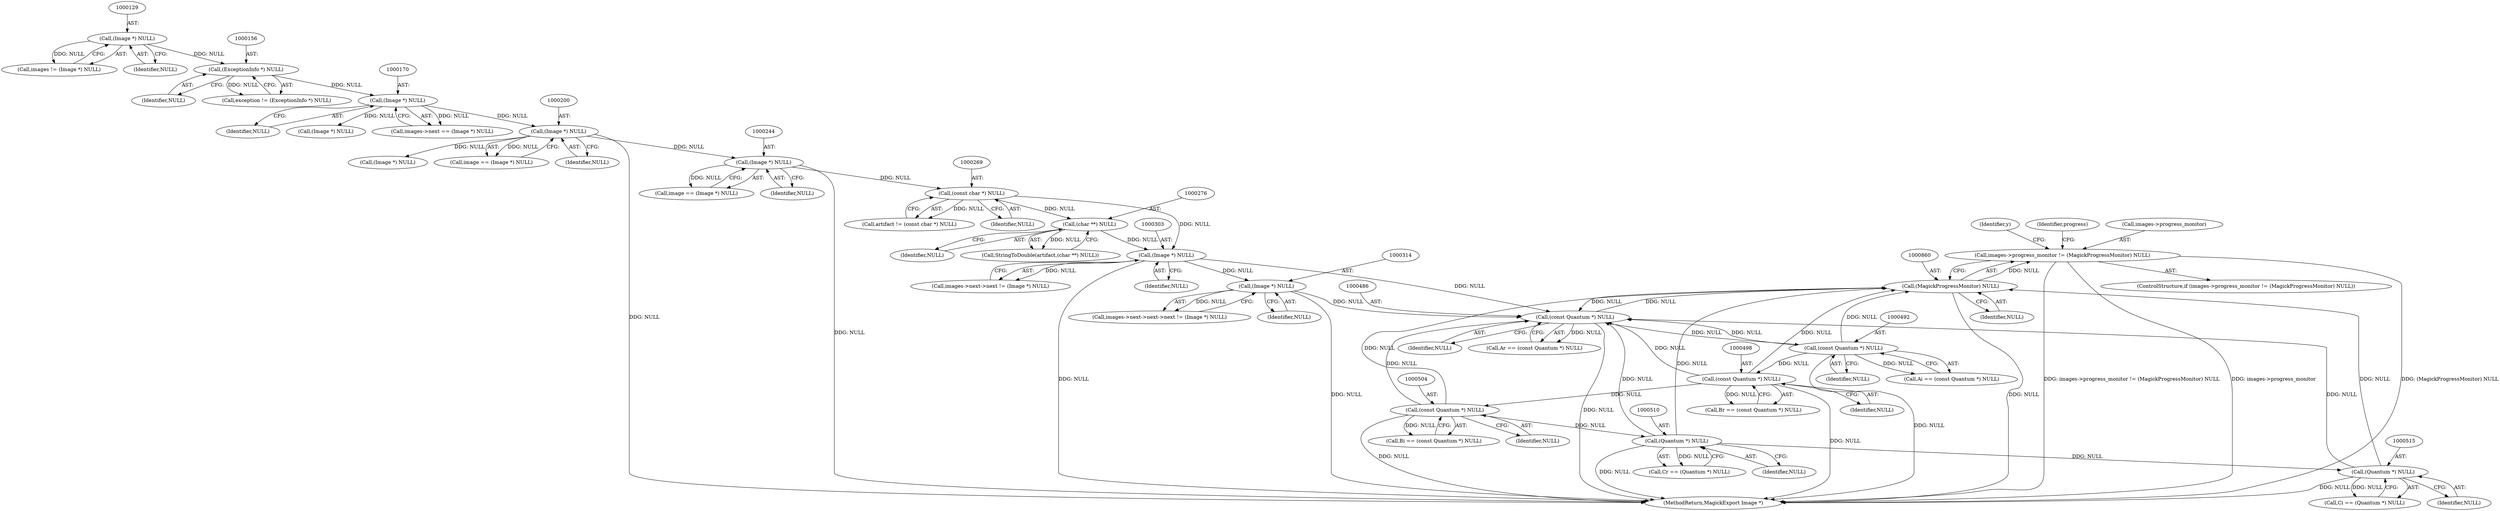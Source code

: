 digraph "0_ImageMagick6_61135001a625364e29bdce83832f043eebde7b5a@pointer" {
"1000855" [label="(Call,images->progress_monitor != (MagickProgressMonitor) NULL)"];
"1000859" [label="(Call,(MagickProgressMonitor) NULL)"];
"1000509" [label="(Call,(Quantum *) NULL)"];
"1000503" [label="(Call,(const Quantum *) NULL)"];
"1000497" [label="(Call,(const Quantum *) NULL)"];
"1000491" [label="(Call,(const Quantum *) NULL)"];
"1000485" [label="(Call,(const Quantum *) NULL)"];
"1000313" [label="(Call,(Image *) NULL)"];
"1000302" [label="(Call,(Image *) NULL)"];
"1000275" [label="(Call,(char **) NULL)"];
"1000268" [label="(Call,(const char *) NULL)"];
"1000243" [label="(Call,(Image *) NULL)"];
"1000199" [label="(Call,(Image *) NULL)"];
"1000169" [label="(Call,(Image *) NULL)"];
"1000155" [label="(Call,(ExceptionInfo *) NULL)"];
"1000128" [label="(Call,(Image *) NULL)"];
"1000514" [label="(Call,(Quantum *) NULL)"];
"1000493" [label="(Identifier,NULL)"];
"1000241" [label="(Call,image == (Image *) NULL)"];
"1000275" [label="(Call,(char **) NULL)"];
"1000491" [label="(Call,(const Quantum *) NULL)"];
"1000128" [label="(Call,(Image *) NULL)"];
"1000856" [label="(Call,images->progress_monitor)"];
"1000499" [label="(Identifier,NULL)"];
"1000277" [label="(Identifier,NULL)"];
"1000507" [label="(Call,Cr == (Quantum *) NULL)"];
"1000313" [label="(Call,(Image *) NULL)"];
"1000389" [label="(Identifier,y)"];
"1000509" [label="(Call,(Quantum *) NULL)"];
"1000859" [label="(Call,(MagickProgressMonitor) NULL)"];
"1000861" [label="(Identifier,NULL)"];
"1000296" [label="(Call,images->next->next != (Image *) NULL)"];
"1000203" [label="(Call,(Image *) NULL)"];
"1000155" [label="(Call,(ExceptionInfo *) NULL)"];
"1000514" [label="(Call,(Quantum *) NULL)"];
"1000503" [label="(Call,(const Quantum *) NULL)"];
"1000505" [label="(Identifier,NULL)"];
"1000489" [label="(Call,Ai == (const Quantum *) NULL)"];
"1000315" [label="(Identifier,NULL)"];
"1000266" [label="(Call,artifact != (const char *) NULL)"];
"1000485" [label="(Call,(const Quantum *) NULL)"];
"1000854" [label="(ControlStructure,if (images->progress_monitor != (MagickProgressMonitor) NULL))"];
"1000171" [label="(Identifier,NULL)"];
"1000157" [label="(Identifier,NULL)"];
"1000197" [label="(Call,image == (Image *) NULL)"];
"1000126" [label="(Call,images != (Image *) NULL)"];
"1000130" [label="(Identifier,NULL)"];
"1000201" [label="(Identifier,NULL)"];
"1000501" [label="(Call,Bi == (const Quantum *) NULL)"];
"1000302" [label="(Call,(Image *) NULL)"];
"1000487" [label="(Identifier,NULL)"];
"1000273" [label="(Call,StringToDouble(artifact,(char **) NULL))"];
"1000245" [label="(Identifier,NULL)"];
"1000855" [label="(Call,images->progress_monitor != (MagickProgressMonitor) NULL)"];
"1000483" [label="(Call,Ar == (const Quantum *) NULL)"];
"1000516" [label="(Identifier,NULL)"];
"1000497" [label="(Call,(const Quantum *) NULL)"];
"1000153" [label="(Call,exception != (ExceptionInfo *) NULL)"];
"1000243" [label="(Call,(Image *) NULL)"];
"1000916" [label="(MethodReturn,MagickExport Image *)"];
"1000511" [label="(Identifier,NULL)"];
"1000304" [label="(Identifier,NULL)"];
"1000268" [label="(Call,(const char *) NULL)"];
"1000495" [label="(Call,Br == (const Quantum *) NULL)"];
"1000305" [label="(Call,images->next->next->next != (Image *) NULL)"];
"1000865" [label="(Identifier,progress)"];
"1000270" [label="(Identifier,NULL)"];
"1000185" [label="(Call,(Image *) NULL)"];
"1000512" [label="(Call,Ci == (Quantum *) NULL)"];
"1000199" [label="(Call,(Image *) NULL)"];
"1000165" [label="(Call,images->next == (Image *) NULL)"];
"1000169" [label="(Call,(Image *) NULL)"];
"1000855" -> "1000854"  [label="AST: "];
"1000855" -> "1000859"  [label="CFG: "];
"1000856" -> "1000855"  [label="AST: "];
"1000859" -> "1000855"  [label="AST: "];
"1000865" -> "1000855"  [label="CFG: "];
"1000389" -> "1000855"  [label="CFG: "];
"1000855" -> "1000916"  [label="DDG: (MagickProgressMonitor) NULL"];
"1000855" -> "1000916"  [label="DDG: images->progress_monitor != (MagickProgressMonitor) NULL"];
"1000855" -> "1000916"  [label="DDG: images->progress_monitor"];
"1000859" -> "1000855"  [label="DDG: NULL"];
"1000859" -> "1000861"  [label="CFG: "];
"1000860" -> "1000859"  [label="AST: "];
"1000861" -> "1000859"  [label="AST: "];
"1000859" -> "1000916"  [label="DDG: NULL"];
"1000859" -> "1000485"  [label="DDG: NULL"];
"1000509" -> "1000859"  [label="DDG: NULL"];
"1000491" -> "1000859"  [label="DDG: NULL"];
"1000514" -> "1000859"  [label="DDG: NULL"];
"1000497" -> "1000859"  [label="DDG: NULL"];
"1000503" -> "1000859"  [label="DDG: NULL"];
"1000485" -> "1000859"  [label="DDG: NULL"];
"1000509" -> "1000507"  [label="AST: "];
"1000509" -> "1000511"  [label="CFG: "];
"1000510" -> "1000509"  [label="AST: "];
"1000511" -> "1000509"  [label="AST: "];
"1000507" -> "1000509"  [label="CFG: "];
"1000509" -> "1000916"  [label="DDG: NULL"];
"1000509" -> "1000485"  [label="DDG: NULL"];
"1000509" -> "1000507"  [label="DDG: NULL"];
"1000503" -> "1000509"  [label="DDG: NULL"];
"1000509" -> "1000514"  [label="DDG: NULL"];
"1000503" -> "1000501"  [label="AST: "];
"1000503" -> "1000505"  [label="CFG: "];
"1000504" -> "1000503"  [label="AST: "];
"1000505" -> "1000503"  [label="AST: "];
"1000501" -> "1000503"  [label="CFG: "];
"1000503" -> "1000916"  [label="DDG: NULL"];
"1000503" -> "1000485"  [label="DDG: NULL"];
"1000503" -> "1000501"  [label="DDG: NULL"];
"1000497" -> "1000503"  [label="DDG: NULL"];
"1000497" -> "1000495"  [label="AST: "];
"1000497" -> "1000499"  [label="CFG: "];
"1000498" -> "1000497"  [label="AST: "];
"1000499" -> "1000497"  [label="AST: "];
"1000495" -> "1000497"  [label="CFG: "];
"1000497" -> "1000916"  [label="DDG: NULL"];
"1000497" -> "1000485"  [label="DDG: NULL"];
"1000497" -> "1000495"  [label="DDG: NULL"];
"1000491" -> "1000497"  [label="DDG: NULL"];
"1000491" -> "1000489"  [label="AST: "];
"1000491" -> "1000493"  [label="CFG: "];
"1000492" -> "1000491"  [label="AST: "];
"1000493" -> "1000491"  [label="AST: "];
"1000489" -> "1000491"  [label="CFG: "];
"1000491" -> "1000916"  [label="DDG: NULL"];
"1000491" -> "1000485"  [label="DDG: NULL"];
"1000491" -> "1000489"  [label="DDG: NULL"];
"1000485" -> "1000491"  [label="DDG: NULL"];
"1000485" -> "1000483"  [label="AST: "];
"1000485" -> "1000487"  [label="CFG: "];
"1000486" -> "1000485"  [label="AST: "];
"1000487" -> "1000485"  [label="AST: "];
"1000483" -> "1000485"  [label="CFG: "];
"1000485" -> "1000916"  [label="DDG: NULL"];
"1000485" -> "1000483"  [label="DDG: NULL"];
"1000313" -> "1000485"  [label="DDG: NULL"];
"1000302" -> "1000485"  [label="DDG: NULL"];
"1000514" -> "1000485"  [label="DDG: NULL"];
"1000313" -> "1000305"  [label="AST: "];
"1000313" -> "1000315"  [label="CFG: "];
"1000314" -> "1000313"  [label="AST: "];
"1000315" -> "1000313"  [label="AST: "];
"1000305" -> "1000313"  [label="CFG: "];
"1000313" -> "1000916"  [label="DDG: NULL"];
"1000313" -> "1000305"  [label="DDG: NULL"];
"1000302" -> "1000313"  [label="DDG: NULL"];
"1000302" -> "1000296"  [label="AST: "];
"1000302" -> "1000304"  [label="CFG: "];
"1000303" -> "1000302"  [label="AST: "];
"1000304" -> "1000302"  [label="AST: "];
"1000296" -> "1000302"  [label="CFG: "];
"1000302" -> "1000916"  [label="DDG: NULL"];
"1000302" -> "1000296"  [label="DDG: NULL"];
"1000275" -> "1000302"  [label="DDG: NULL"];
"1000268" -> "1000302"  [label="DDG: NULL"];
"1000275" -> "1000273"  [label="AST: "];
"1000275" -> "1000277"  [label="CFG: "];
"1000276" -> "1000275"  [label="AST: "];
"1000277" -> "1000275"  [label="AST: "];
"1000273" -> "1000275"  [label="CFG: "];
"1000275" -> "1000273"  [label="DDG: NULL"];
"1000268" -> "1000275"  [label="DDG: NULL"];
"1000268" -> "1000266"  [label="AST: "];
"1000268" -> "1000270"  [label="CFG: "];
"1000269" -> "1000268"  [label="AST: "];
"1000270" -> "1000268"  [label="AST: "];
"1000266" -> "1000268"  [label="CFG: "];
"1000268" -> "1000266"  [label="DDG: NULL"];
"1000243" -> "1000268"  [label="DDG: NULL"];
"1000243" -> "1000241"  [label="AST: "];
"1000243" -> "1000245"  [label="CFG: "];
"1000244" -> "1000243"  [label="AST: "];
"1000245" -> "1000243"  [label="AST: "];
"1000241" -> "1000243"  [label="CFG: "];
"1000243" -> "1000916"  [label="DDG: NULL"];
"1000243" -> "1000241"  [label="DDG: NULL"];
"1000199" -> "1000243"  [label="DDG: NULL"];
"1000199" -> "1000197"  [label="AST: "];
"1000199" -> "1000201"  [label="CFG: "];
"1000200" -> "1000199"  [label="AST: "];
"1000201" -> "1000199"  [label="AST: "];
"1000197" -> "1000199"  [label="CFG: "];
"1000199" -> "1000916"  [label="DDG: NULL"];
"1000199" -> "1000197"  [label="DDG: NULL"];
"1000169" -> "1000199"  [label="DDG: NULL"];
"1000199" -> "1000203"  [label="DDG: NULL"];
"1000169" -> "1000165"  [label="AST: "];
"1000169" -> "1000171"  [label="CFG: "];
"1000170" -> "1000169"  [label="AST: "];
"1000171" -> "1000169"  [label="AST: "];
"1000165" -> "1000169"  [label="CFG: "];
"1000169" -> "1000165"  [label="DDG: NULL"];
"1000155" -> "1000169"  [label="DDG: NULL"];
"1000169" -> "1000185"  [label="DDG: NULL"];
"1000155" -> "1000153"  [label="AST: "];
"1000155" -> "1000157"  [label="CFG: "];
"1000156" -> "1000155"  [label="AST: "];
"1000157" -> "1000155"  [label="AST: "];
"1000153" -> "1000155"  [label="CFG: "];
"1000155" -> "1000153"  [label="DDG: NULL"];
"1000128" -> "1000155"  [label="DDG: NULL"];
"1000128" -> "1000126"  [label="AST: "];
"1000128" -> "1000130"  [label="CFG: "];
"1000129" -> "1000128"  [label="AST: "];
"1000130" -> "1000128"  [label="AST: "];
"1000126" -> "1000128"  [label="CFG: "];
"1000128" -> "1000126"  [label="DDG: NULL"];
"1000514" -> "1000512"  [label="AST: "];
"1000514" -> "1000516"  [label="CFG: "];
"1000515" -> "1000514"  [label="AST: "];
"1000516" -> "1000514"  [label="AST: "];
"1000512" -> "1000514"  [label="CFG: "];
"1000514" -> "1000916"  [label="DDG: NULL"];
"1000514" -> "1000512"  [label="DDG: NULL"];
}
